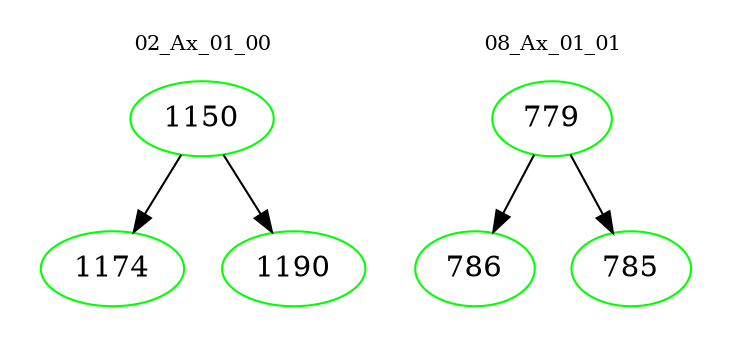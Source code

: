 digraph{
subgraph cluster_0 {
color = white
label = "02_Ax_01_00";
fontsize=10;
T0_1150 [label="1150", color="green"]
T0_1150 -> T0_1174 [color="black"]
T0_1174 [label="1174", color="green"]
T0_1150 -> T0_1190 [color="black"]
T0_1190 [label="1190", color="green"]
}
subgraph cluster_1 {
color = white
label = "08_Ax_01_01";
fontsize=10;
T1_779 [label="779", color="green"]
T1_779 -> T1_786 [color="black"]
T1_786 [label="786", color="green"]
T1_779 -> T1_785 [color="black"]
T1_785 [label="785", color="green"]
}
}
